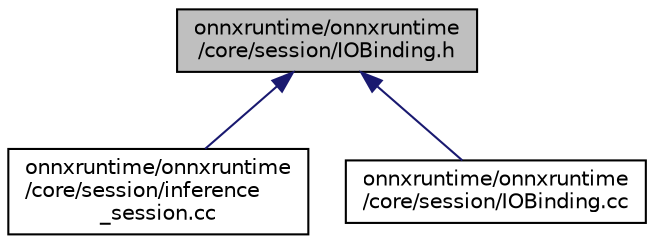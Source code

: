 digraph "onnxruntime/onnxruntime/core/session/IOBinding.h"
{
  edge [fontname="Helvetica",fontsize="10",labelfontname="Helvetica",labelfontsize="10"];
  node [fontname="Helvetica",fontsize="10",shape=record];
  Node54 [label="onnxruntime/onnxruntime\l/core/session/IOBinding.h",height=0.2,width=0.4,color="black", fillcolor="grey75", style="filled", fontcolor="black"];
  Node54 -> Node55 [dir="back",color="midnightblue",fontsize="10",style="solid",fontname="Helvetica"];
  Node55 [label="onnxruntime/onnxruntime\l/core/session/inference\l_session.cc",height=0.2,width=0.4,color="black", fillcolor="white", style="filled",URL="$inference__session_8cc.html"];
  Node54 -> Node56 [dir="back",color="midnightblue",fontsize="10",style="solid",fontname="Helvetica"];
  Node56 [label="onnxruntime/onnxruntime\l/core/session/IOBinding.cc",height=0.2,width=0.4,color="black", fillcolor="white", style="filled",URL="$IOBinding_8cc.html"];
}
